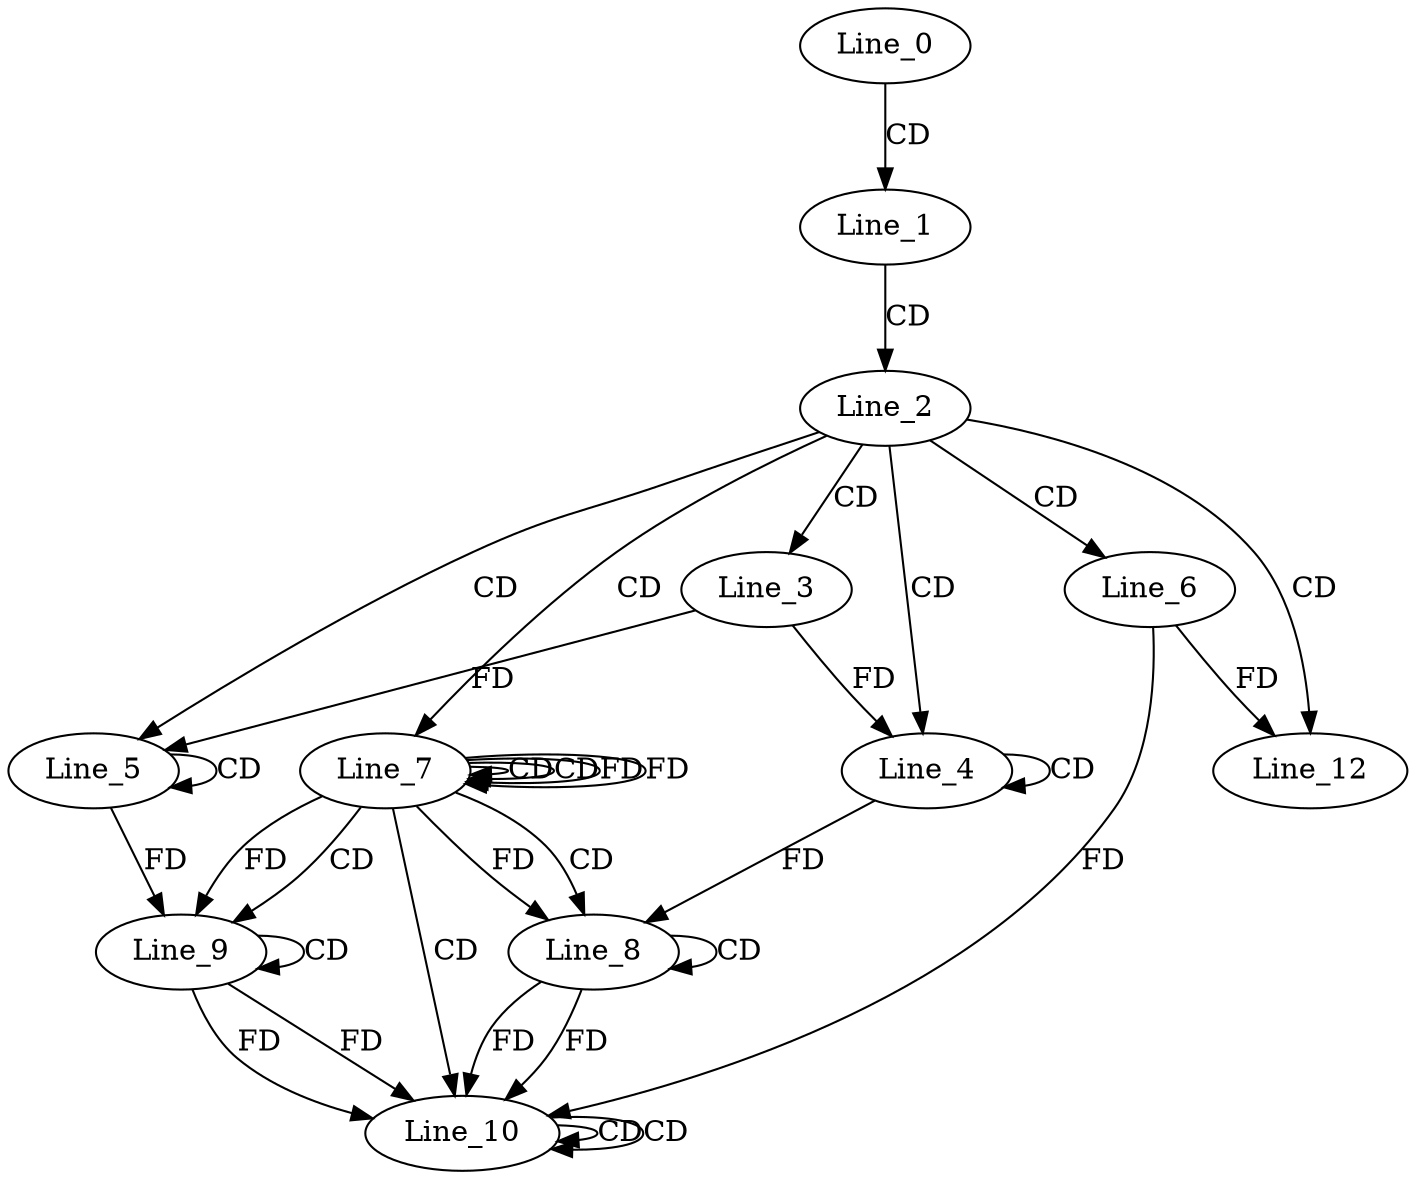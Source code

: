 digraph G {
  Line_0;
  Line_1;
  Line_2;
  Line_3;
  Line_4;
  Line_4;
  Line_5;
  Line_5;
  Line_6;
  Line_7;
  Line_7;
  Line_7;
  Line_8;
  Line_8;
  Line_9;
  Line_9;
  Line_10;
  Line_10;
  Line_10;
  Line_12;
  Line_0 -> Line_1 [ label="CD" ];
  Line_1 -> Line_2 [ label="CD" ];
  Line_2 -> Line_3 [ label="CD" ];
  Line_2 -> Line_4 [ label="CD" ];
  Line_4 -> Line_4 [ label="CD" ];
  Line_3 -> Line_4 [ label="FD" ];
  Line_2 -> Line_5 [ label="CD" ];
  Line_5 -> Line_5 [ label="CD" ];
  Line_3 -> Line_5 [ label="FD" ];
  Line_2 -> Line_6 [ label="CD" ];
  Line_2 -> Line_7 [ label="CD" ];
  Line_7 -> Line_7 [ label="CD" ];
  Line_7 -> Line_7 [ label="CD" ];
  Line_7 -> Line_7 [ label="FD" ];
  Line_7 -> Line_8 [ label="CD" ];
  Line_8 -> Line_8 [ label="CD" ];
  Line_4 -> Line_8 [ label="FD" ];
  Line_7 -> Line_8 [ label="FD" ];
  Line_7 -> Line_9 [ label="CD" ];
  Line_9 -> Line_9 [ label="CD" ];
  Line_5 -> Line_9 [ label="FD" ];
  Line_7 -> Line_9 [ label="FD" ];
  Line_7 -> Line_10 [ label="CD" ];
  Line_8 -> Line_10 [ label="FD" ];
  Line_9 -> Line_10 [ label="FD" ];
  Line_10 -> Line_10 [ label="CD" ];
  Line_8 -> Line_10 [ label="FD" ];
  Line_9 -> Line_10 [ label="FD" ];
  Line_10 -> Line_10 [ label="CD" ];
  Line_6 -> Line_10 [ label="FD" ];
  Line_2 -> Line_12 [ label="CD" ];
  Line_6 -> Line_12 [ label="FD" ];
  Line_7 -> Line_7 [ label="FD" ];
}
